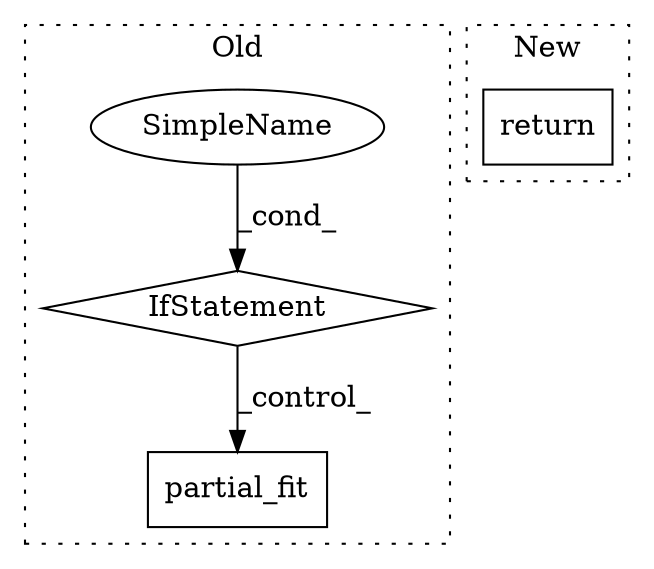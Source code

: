digraph G {
subgraph cluster0 {
1 [label="partial_fit" a="32" s="1559,1631" l="12,1" shape="box"];
3 [label="IfStatement" a="25" s="1459,1530" l="10,2" shape="diamond"];
4 [label="SimpleName" a="42" s="" l="" shape="ellipse"];
label = "Old";
style="dotted";
}
subgraph cluster1 {
2 [label="return" a="41" s="1303" l="7" shape="box"];
label = "New";
style="dotted";
}
3 -> 1 [label="_control_"];
4 -> 3 [label="_cond_"];
}